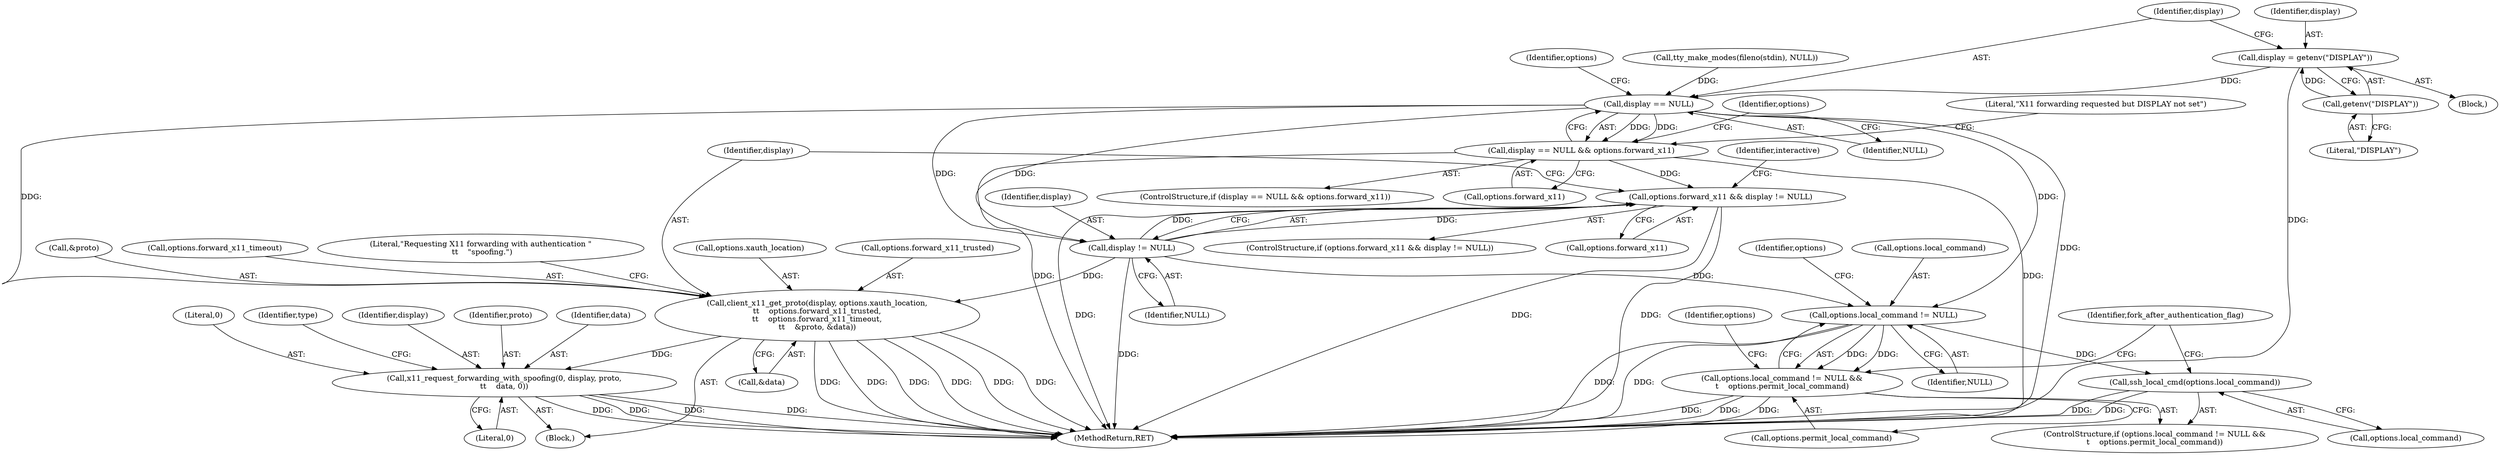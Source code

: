 digraph "0_mindrot_ed4ce82dbfa8a3a3c8ea6fa0db113c71e234416c_1@API" {
"1000277" [label="(Call,display = getenv(\"DISPLAY\"))"];
"1000279" [label="(Call,getenv(\"DISPLAY\"))"];
"1000283" [label="(Call,display == NULL)"];
"1000282" [label="(Call,display == NULL && options.forward_x11)"];
"1000292" [label="(Call,options.forward_x11 && display != NULL)"];
"1000296" [label="(Call,display != NULL)"];
"1000302" [label="(Call,client_x11_get_proto(display, options.xauth_location,\n\t\t    options.forward_x11_trusted,\n\t\t    options.forward_x11_timeout,\n\t\t    &proto, &data))"];
"1000321" [label="(Call,x11_request_forwarding_with_spoofing(0, display, proto,\n\t\t    data, 0))"];
"1000381" [label="(Call,options.local_command != NULL)"];
"1000380" [label="(Call,options.local_command != NULL &&\n\t    options.permit_local_command)"];
"1000389" [label="(Call,ssh_local_cmd(options.local_command))"];
"1000381" [label="(Call,options.local_command != NULL)"];
"1000296" [label="(Call,display != NULL)"];
"1000284" [label="(Identifier,display)"];
"1000302" [label="(Call,client_x11_get_proto(display, options.xauth_location,\n\t\t    options.forward_x11_trusted,\n\t\t    options.forward_x11_timeout,\n\t\t    &proto, &data))"];
"1000286" [label="(Call,options.forward_x11)"];
"1000297" [label="(Identifier,display)"];
"1000291" [label="(ControlStructure,if (options.forward_x11 && display != NULL))"];
"1000315" [label="(Call,&data)"];
"1000328" [label="(Identifier,type)"];
"1000394" [label="(Identifier,fork_after_authentication_flag)"];
"1000468" [label="(MethodReturn,RET)"];
"1000323" [label="(Identifier,display)"];
"1000303" [label="(Identifier,display)"];
"1000351" [label="(Identifier,interactive)"];
"1000304" [label="(Call,options.xauth_location)"];
"1000279" [label="(Call,getenv(\"DISPLAY\"))"];
"1000293" [label="(Call,options.forward_x11)"];
"1000310" [label="(Call,options.forward_x11_timeout)"];
"1000287" [label="(Identifier,options)"];
"1000390" [label="(Call,options.local_command)"];
"1000298" [label="(Identifier,NULL)"];
"1000280" [label="(Literal,\"DISPLAY\")"];
"1000387" [label="(Identifier,options)"];
"1000382" [label="(Call,options.local_command)"];
"1000277" [label="(Call,display = getenv(\"DISPLAY\"))"];
"1000281" [label="(ControlStructure,if (display == NULL && options.forward_x11))"];
"1000292" [label="(Call,options.forward_x11 && display != NULL)"];
"1000389" [label="(Call,ssh_local_cmd(options.local_command))"];
"1000124" [label="(Block,)"];
"1000299" [label="(Block,)"];
"1000324" [label="(Identifier,proto)"];
"1000386" [label="(Call,options.permit_local_command)"];
"1000325" [label="(Identifier,data)"];
"1000318" [label="(Literal,\"Requesting X11 forwarding with authentication \"\n \t\t    \"spoofing.\")"];
"1000278" [label="(Identifier,display)"];
"1000307" [label="(Call,options.forward_x11_trusted)"];
"1000385" [label="(Identifier,NULL)"];
"1000283" [label="(Call,display == NULL)"];
"1000321" [label="(Call,x11_request_forwarding_with_spoofing(0, display, proto,\n\t\t    data, 0))"];
"1000282" [label="(Call,display == NULL && options.forward_x11)"];
"1000313" [label="(Call,&proto)"];
"1000294" [label="(Identifier,options)"];
"1000285" [label="(Identifier,NULL)"];
"1000380" [label="(Call,options.local_command != NULL &&\n\t    options.permit_local_command)"];
"1000243" [label="(Call,tty_make_modes(fileno(stdin), NULL))"];
"1000379" [label="(ControlStructure,if (options.local_command != NULL &&\n\t    options.permit_local_command))"];
"1000290" [label="(Literal,\"X11 forwarding requested but DISPLAY not set\")"];
"1000391" [label="(Identifier,options)"];
"1000322" [label="(Literal,0)"];
"1000326" [label="(Literal,0)"];
"1000277" -> "1000124"  [label="AST: "];
"1000277" -> "1000279"  [label="CFG: "];
"1000278" -> "1000277"  [label="AST: "];
"1000279" -> "1000277"  [label="AST: "];
"1000284" -> "1000277"  [label="CFG: "];
"1000277" -> "1000468"  [label="DDG: "];
"1000279" -> "1000277"  [label="DDG: "];
"1000277" -> "1000283"  [label="DDG: "];
"1000279" -> "1000280"  [label="CFG: "];
"1000280" -> "1000279"  [label="AST: "];
"1000283" -> "1000282"  [label="AST: "];
"1000283" -> "1000285"  [label="CFG: "];
"1000284" -> "1000283"  [label="AST: "];
"1000285" -> "1000283"  [label="AST: "];
"1000287" -> "1000283"  [label="CFG: "];
"1000282" -> "1000283"  [label="CFG: "];
"1000283" -> "1000468"  [label="DDG: "];
"1000283" -> "1000282"  [label="DDG: "];
"1000283" -> "1000282"  [label="DDG: "];
"1000243" -> "1000283"  [label="DDG: "];
"1000283" -> "1000296"  [label="DDG: "];
"1000283" -> "1000296"  [label="DDG: "];
"1000283" -> "1000302"  [label="DDG: "];
"1000283" -> "1000381"  [label="DDG: "];
"1000282" -> "1000281"  [label="AST: "];
"1000282" -> "1000286"  [label="CFG: "];
"1000286" -> "1000282"  [label="AST: "];
"1000290" -> "1000282"  [label="CFG: "];
"1000294" -> "1000282"  [label="CFG: "];
"1000282" -> "1000468"  [label="DDG: "];
"1000282" -> "1000468"  [label="DDG: "];
"1000282" -> "1000292"  [label="DDG: "];
"1000292" -> "1000291"  [label="AST: "];
"1000292" -> "1000293"  [label="CFG: "];
"1000292" -> "1000296"  [label="CFG: "];
"1000293" -> "1000292"  [label="AST: "];
"1000296" -> "1000292"  [label="AST: "];
"1000303" -> "1000292"  [label="CFG: "];
"1000351" -> "1000292"  [label="CFG: "];
"1000292" -> "1000468"  [label="DDG: "];
"1000292" -> "1000468"  [label="DDG: "];
"1000292" -> "1000468"  [label="DDG: "];
"1000296" -> "1000292"  [label="DDG: "];
"1000296" -> "1000292"  [label="DDG: "];
"1000296" -> "1000298"  [label="CFG: "];
"1000297" -> "1000296"  [label="AST: "];
"1000298" -> "1000296"  [label="AST: "];
"1000296" -> "1000468"  [label="DDG: "];
"1000296" -> "1000302"  [label="DDG: "];
"1000296" -> "1000381"  [label="DDG: "];
"1000302" -> "1000299"  [label="AST: "];
"1000302" -> "1000315"  [label="CFG: "];
"1000303" -> "1000302"  [label="AST: "];
"1000304" -> "1000302"  [label="AST: "];
"1000307" -> "1000302"  [label="AST: "];
"1000310" -> "1000302"  [label="AST: "];
"1000313" -> "1000302"  [label="AST: "];
"1000315" -> "1000302"  [label="AST: "];
"1000318" -> "1000302"  [label="CFG: "];
"1000302" -> "1000468"  [label="DDG: "];
"1000302" -> "1000468"  [label="DDG: "];
"1000302" -> "1000468"  [label="DDG: "];
"1000302" -> "1000468"  [label="DDG: "];
"1000302" -> "1000468"  [label="DDG: "];
"1000302" -> "1000468"  [label="DDG: "];
"1000302" -> "1000321"  [label="DDG: "];
"1000321" -> "1000299"  [label="AST: "];
"1000321" -> "1000326"  [label="CFG: "];
"1000322" -> "1000321"  [label="AST: "];
"1000323" -> "1000321"  [label="AST: "];
"1000324" -> "1000321"  [label="AST: "];
"1000325" -> "1000321"  [label="AST: "];
"1000326" -> "1000321"  [label="AST: "];
"1000328" -> "1000321"  [label="CFG: "];
"1000321" -> "1000468"  [label="DDG: "];
"1000321" -> "1000468"  [label="DDG: "];
"1000321" -> "1000468"  [label="DDG: "];
"1000321" -> "1000468"  [label="DDG: "];
"1000381" -> "1000380"  [label="AST: "];
"1000381" -> "1000385"  [label="CFG: "];
"1000382" -> "1000381"  [label="AST: "];
"1000385" -> "1000381"  [label="AST: "];
"1000387" -> "1000381"  [label="CFG: "];
"1000380" -> "1000381"  [label="CFG: "];
"1000381" -> "1000468"  [label="DDG: "];
"1000381" -> "1000468"  [label="DDG: "];
"1000381" -> "1000380"  [label="DDG: "];
"1000381" -> "1000380"  [label="DDG: "];
"1000381" -> "1000389"  [label="DDG: "];
"1000380" -> "1000379"  [label="AST: "];
"1000380" -> "1000386"  [label="CFG: "];
"1000386" -> "1000380"  [label="AST: "];
"1000391" -> "1000380"  [label="CFG: "];
"1000394" -> "1000380"  [label="CFG: "];
"1000380" -> "1000468"  [label="DDG: "];
"1000380" -> "1000468"  [label="DDG: "];
"1000380" -> "1000468"  [label="DDG: "];
"1000389" -> "1000379"  [label="AST: "];
"1000389" -> "1000390"  [label="CFG: "];
"1000390" -> "1000389"  [label="AST: "];
"1000394" -> "1000389"  [label="CFG: "];
"1000389" -> "1000468"  [label="DDG: "];
"1000389" -> "1000468"  [label="DDG: "];
}
